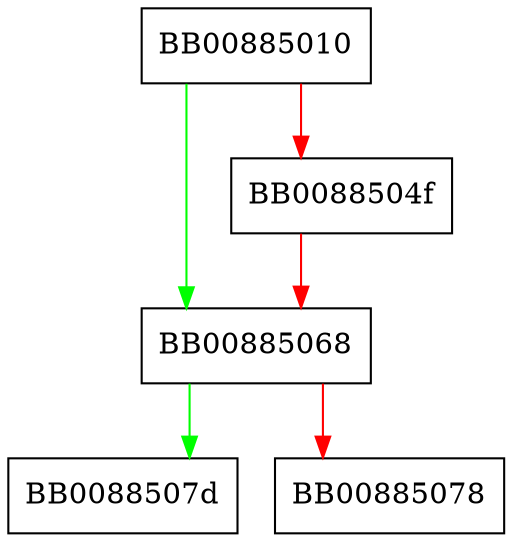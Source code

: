 digraph __dlmopen {
  node [shape="box"];
  graph [splines=ortho];
  BB00885010 -> BB00885068 [color="green"];
  BB00885010 -> BB0088504f [color="red"];
  BB0088504f -> BB00885068 [color="red"];
  BB00885068 -> BB0088507d [color="green"];
  BB00885068 -> BB00885078 [color="red"];
}
